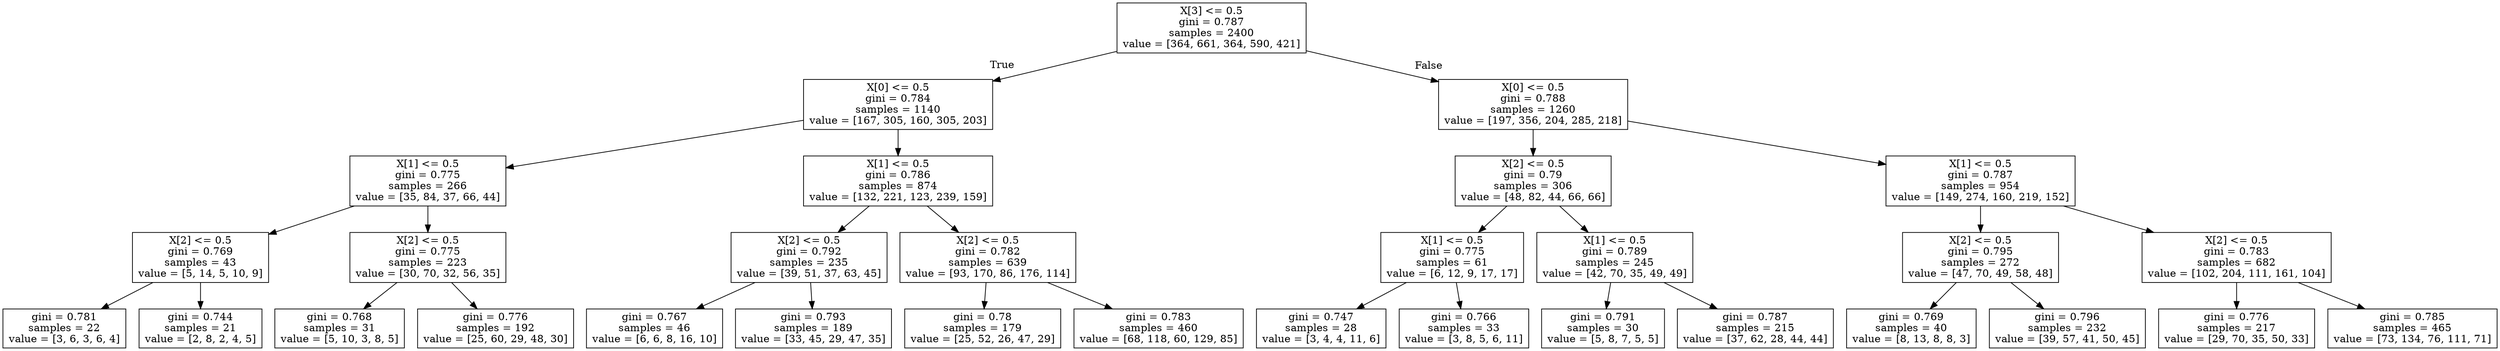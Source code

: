 digraph Tree {
node [shape=box] ;
0 [label="X[3] <= 0.5\ngini = 0.787\nsamples = 2400\nvalue = [364, 661, 364, 590, 421]"] ;
1 [label="X[0] <= 0.5\ngini = 0.784\nsamples = 1140\nvalue = [167, 305, 160, 305, 203]"] ;
0 -> 1 [labeldistance=2.5, labelangle=45, headlabel="True"] ;
2 [label="X[1] <= 0.5\ngini = 0.775\nsamples = 266\nvalue = [35, 84, 37, 66, 44]"] ;
1 -> 2 ;
3 [label="X[2] <= 0.5\ngini = 0.769\nsamples = 43\nvalue = [5, 14, 5, 10, 9]"] ;
2 -> 3 ;
4 [label="gini = 0.781\nsamples = 22\nvalue = [3, 6, 3, 6, 4]"] ;
3 -> 4 ;
5 [label="gini = 0.744\nsamples = 21\nvalue = [2, 8, 2, 4, 5]"] ;
3 -> 5 ;
6 [label="X[2] <= 0.5\ngini = 0.775\nsamples = 223\nvalue = [30, 70, 32, 56, 35]"] ;
2 -> 6 ;
7 [label="gini = 0.768\nsamples = 31\nvalue = [5, 10, 3, 8, 5]"] ;
6 -> 7 ;
8 [label="gini = 0.776\nsamples = 192\nvalue = [25, 60, 29, 48, 30]"] ;
6 -> 8 ;
9 [label="X[1] <= 0.5\ngini = 0.786\nsamples = 874\nvalue = [132, 221, 123, 239, 159]"] ;
1 -> 9 ;
10 [label="X[2] <= 0.5\ngini = 0.792\nsamples = 235\nvalue = [39, 51, 37, 63, 45]"] ;
9 -> 10 ;
11 [label="gini = 0.767\nsamples = 46\nvalue = [6, 6, 8, 16, 10]"] ;
10 -> 11 ;
12 [label="gini = 0.793\nsamples = 189\nvalue = [33, 45, 29, 47, 35]"] ;
10 -> 12 ;
13 [label="X[2] <= 0.5\ngini = 0.782\nsamples = 639\nvalue = [93, 170, 86, 176, 114]"] ;
9 -> 13 ;
14 [label="gini = 0.78\nsamples = 179\nvalue = [25, 52, 26, 47, 29]"] ;
13 -> 14 ;
15 [label="gini = 0.783\nsamples = 460\nvalue = [68, 118, 60, 129, 85]"] ;
13 -> 15 ;
16 [label="X[0] <= 0.5\ngini = 0.788\nsamples = 1260\nvalue = [197, 356, 204, 285, 218]"] ;
0 -> 16 [labeldistance=2.5, labelangle=-45, headlabel="False"] ;
17 [label="X[2] <= 0.5\ngini = 0.79\nsamples = 306\nvalue = [48, 82, 44, 66, 66]"] ;
16 -> 17 ;
18 [label="X[1] <= 0.5\ngini = 0.775\nsamples = 61\nvalue = [6, 12, 9, 17, 17]"] ;
17 -> 18 ;
19 [label="gini = 0.747\nsamples = 28\nvalue = [3, 4, 4, 11, 6]"] ;
18 -> 19 ;
20 [label="gini = 0.766\nsamples = 33\nvalue = [3, 8, 5, 6, 11]"] ;
18 -> 20 ;
21 [label="X[1] <= 0.5\ngini = 0.789\nsamples = 245\nvalue = [42, 70, 35, 49, 49]"] ;
17 -> 21 ;
22 [label="gini = 0.791\nsamples = 30\nvalue = [5, 8, 7, 5, 5]"] ;
21 -> 22 ;
23 [label="gini = 0.787\nsamples = 215\nvalue = [37, 62, 28, 44, 44]"] ;
21 -> 23 ;
24 [label="X[1] <= 0.5\ngini = 0.787\nsamples = 954\nvalue = [149, 274, 160, 219, 152]"] ;
16 -> 24 ;
25 [label="X[2] <= 0.5\ngini = 0.795\nsamples = 272\nvalue = [47, 70, 49, 58, 48]"] ;
24 -> 25 ;
26 [label="gini = 0.769\nsamples = 40\nvalue = [8, 13, 8, 8, 3]"] ;
25 -> 26 ;
27 [label="gini = 0.796\nsamples = 232\nvalue = [39, 57, 41, 50, 45]"] ;
25 -> 27 ;
28 [label="X[2] <= 0.5\ngini = 0.783\nsamples = 682\nvalue = [102, 204, 111, 161, 104]"] ;
24 -> 28 ;
29 [label="gini = 0.776\nsamples = 217\nvalue = [29, 70, 35, 50, 33]"] ;
28 -> 29 ;
30 [label="gini = 0.785\nsamples = 465\nvalue = [73, 134, 76, 111, 71]"] ;
28 -> 30 ;
}